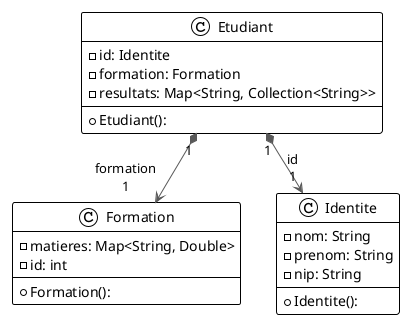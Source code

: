 @startuml

!theme plain
top to bottom direction
skinparam linetype polyline

class Etudiant {
  + Etudiant(): 
  - id: Identite
  - formation: Formation
  - resultats: Map<String, Collection<String>>
}
class Formation {
  + Formation(): 
  - matieres: Map<String, Double>
  - id: int
}
class Identite {
  + Identite(): 
  - nom: String
  - prenom: String
  - nip: String
}

Etudiant  "1" *-[#595959,plain]-> "formation\n1" Formation 
Etudiant  "1" *-[#595959,plain]-> "id\n1" Identite  
@enduml

